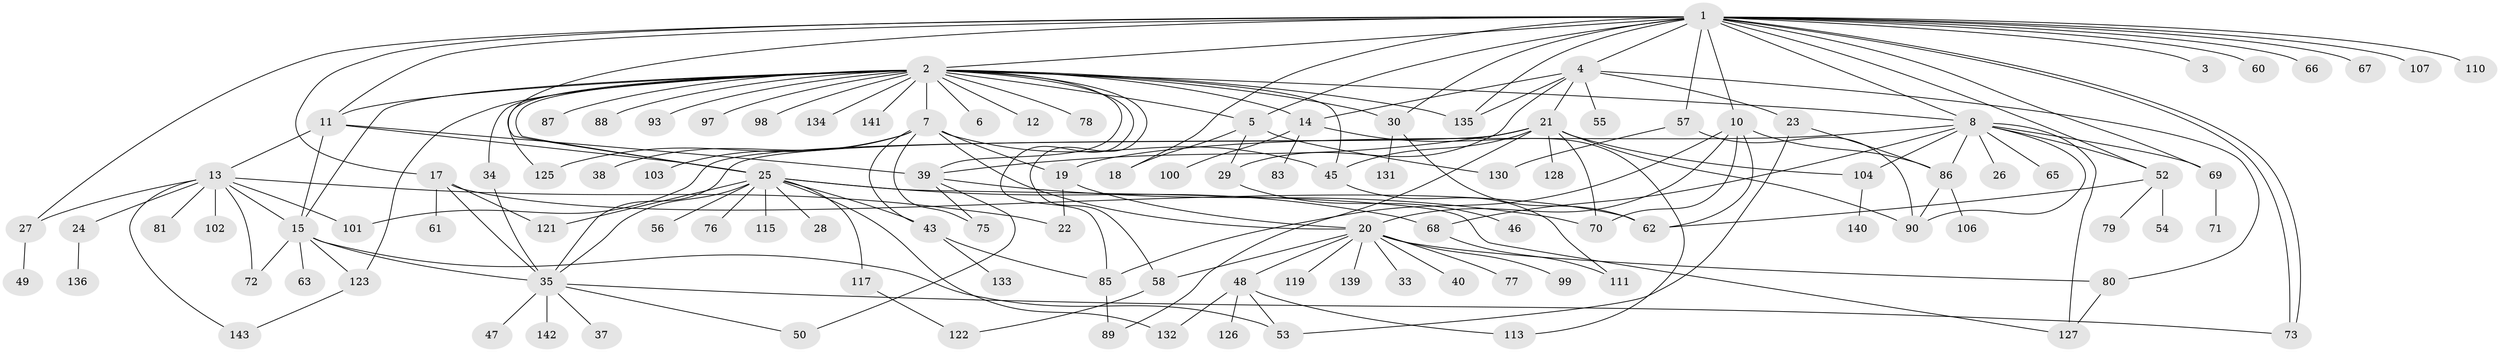 // Generated by graph-tools (version 1.1) at 2025/23/03/03/25 07:23:52]
// undirected, 112 vertices, 176 edges
graph export_dot {
graph [start="1"]
  node [color=gray90,style=filled];
  1 [super="+82"];
  2 [super="+118"];
  3;
  4 [super="+9"];
  5 [super="+16"];
  6;
  7 [super="+32"];
  8 [super="+31"];
  10 [super="+124"];
  11;
  12;
  13 [super="+105"];
  14 [super="+96"];
  15;
  17 [super="+59"];
  18 [super="+36"];
  19;
  20 [super="+44"];
  21 [super="+120"];
  22 [super="+95"];
  23;
  24;
  25 [super="+42"];
  26;
  27 [super="+112"];
  28 [super="+92"];
  29 [super="+94"];
  30 [super="+41"];
  33;
  34;
  35 [super="+137"];
  37;
  38 [super="+91"];
  39 [super="+51"];
  40;
  43;
  45 [super="+108"];
  46;
  47;
  48 [super="+84"];
  49;
  50;
  52 [super="+64"];
  53;
  54;
  55;
  56;
  57 [super="+74"];
  58 [super="+129"];
  60;
  61;
  62;
  63;
  65;
  66;
  67;
  68;
  69 [super="+114"];
  70;
  71;
  72;
  73 [super="+109"];
  75;
  76;
  77;
  78;
  79;
  80;
  81;
  83;
  85 [super="+116"];
  86;
  87;
  88;
  89;
  90;
  93;
  97;
  98;
  99;
  100;
  101;
  102;
  103;
  104;
  106;
  107;
  110 [super="+138"];
  111;
  113;
  115;
  117;
  119;
  121;
  122;
  123;
  125;
  126;
  127;
  128;
  130;
  131;
  132;
  133;
  134;
  135;
  136;
  139;
  140;
  141;
  142;
  143;
  1 -- 2;
  1 -- 3;
  1 -- 4;
  1 -- 5;
  1 -- 8;
  1 -- 10;
  1 -- 11;
  1 -- 17;
  1 -- 25 [weight=2];
  1 -- 27;
  1 -- 30;
  1 -- 52;
  1 -- 57;
  1 -- 60;
  1 -- 66;
  1 -- 67;
  1 -- 69;
  1 -- 73;
  1 -- 73;
  1 -- 107;
  1 -- 110;
  1 -- 135;
  1 -- 18;
  2 -- 5;
  2 -- 6;
  2 -- 7 [weight=2];
  2 -- 8;
  2 -- 11;
  2 -- 12;
  2 -- 14;
  2 -- 15;
  2 -- 25;
  2 -- 34;
  2 -- 39;
  2 -- 58;
  2 -- 78;
  2 -- 85;
  2 -- 87;
  2 -- 88;
  2 -- 93;
  2 -- 97;
  2 -- 98;
  2 -- 123;
  2 -- 134;
  2 -- 135;
  2 -- 30;
  2 -- 125;
  2 -- 141;
  2 -- 45;
  4 -- 21;
  4 -- 23;
  4 -- 29;
  4 -- 55;
  4 -- 80;
  4 -- 14;
  4 -- 135;
  5 -- 18;
  5 -- 29;
  5 -- 130;
  7 -- 19;
  7 -- 43;
  7 -- 45;
  7 -- 125;
  7 -- 20;
  7 -- 103;
  7 -- 38;
  7 -- 75;
  8 -- 19;
  8 -- 26;
  8 -- 65;
  8 -- 68;
  8 -- 86;
  8 -- 90;
  8 -- 104;
  8 -- 52;
  8 -- 127;
  8 -- 69;
  10 -- 20;
  10 -- 62;
  10 -- 70;
  10 -- 86;
  10 -- 85;
  11 -- 13;
  11 -- 15;
  11 -- 25;
  11 -- 39;
  13 -- 15;
  13 -- 24;
  13 -- 27 [weight=2];
  13 -- 72;
  13 -- 81;
  13 -- 101;
  13 -- 102;
  13 -- 143;
  13 -- 22;
  14 -- 83;
  14 -- 113;
  14 -- 100;
  15 -- 53;
  15 -- 63;
  15 -- 72;
  15 -- 123;
  15 -- 35;
  17 -- 35 [weight=2];
  17 -- 62;
  17 -- 61;
  17 -- 121;
  19 -- 20;
  19 -- 22;
  20 -- 33;
  20 -- 40;
  20 -- 48;
  20 -- 58;
  20 -- 77;
  20 -- 80;
  20 -- 99;
  20 -- 119;
  20 -- 139;
  21 -- 39;
  21 -- 89;
  21 -- 90;
  21 -- 101;
  21 -- 104;
  21 -- 128;
  21 -- 45;
  21 -- 35;
  21 -- 70;
  23 -- 53;
  23 -- 86;
  24 -- 136;
  25 -- 28;
  25 -- 56;
  25 -- 127;
  25 -- 121;
  25 -- 68;
  25 -- 132;
  25 -- 43;
  25 -- 76;
  25 -- 115;
  25 -- 117;
  25 -- 35;
  27 -- 49;
  29 -- 46;
  30 -- 62;
  30 -- 131;
  34 -- 35;
  35 -- 37;
  35 -- 47;
  35 -- 50;
  35 -- 142;
  35 -- 73;
  39 -- 50;
  39 -- 70;
  39 -- 75;
  43 -- 85;
  43 -- 133;
  45 -- 111;
  48 -- 113;
  48 -- 132;
  48 -- 53;
  48 -- 126;
  52 -- 54;
  52 -- 62;
  52 -- 79;
  57 -- 90;
  57 -- 130;
  58 -- 122;
  68 -- 111;
  69 -- 71;
  80 -- 127;
  85 -- 89;
  86 -- 90;
  86 -- 106;
  104 -- 140;
  117 -- 122;
  123 -- 143;
}
